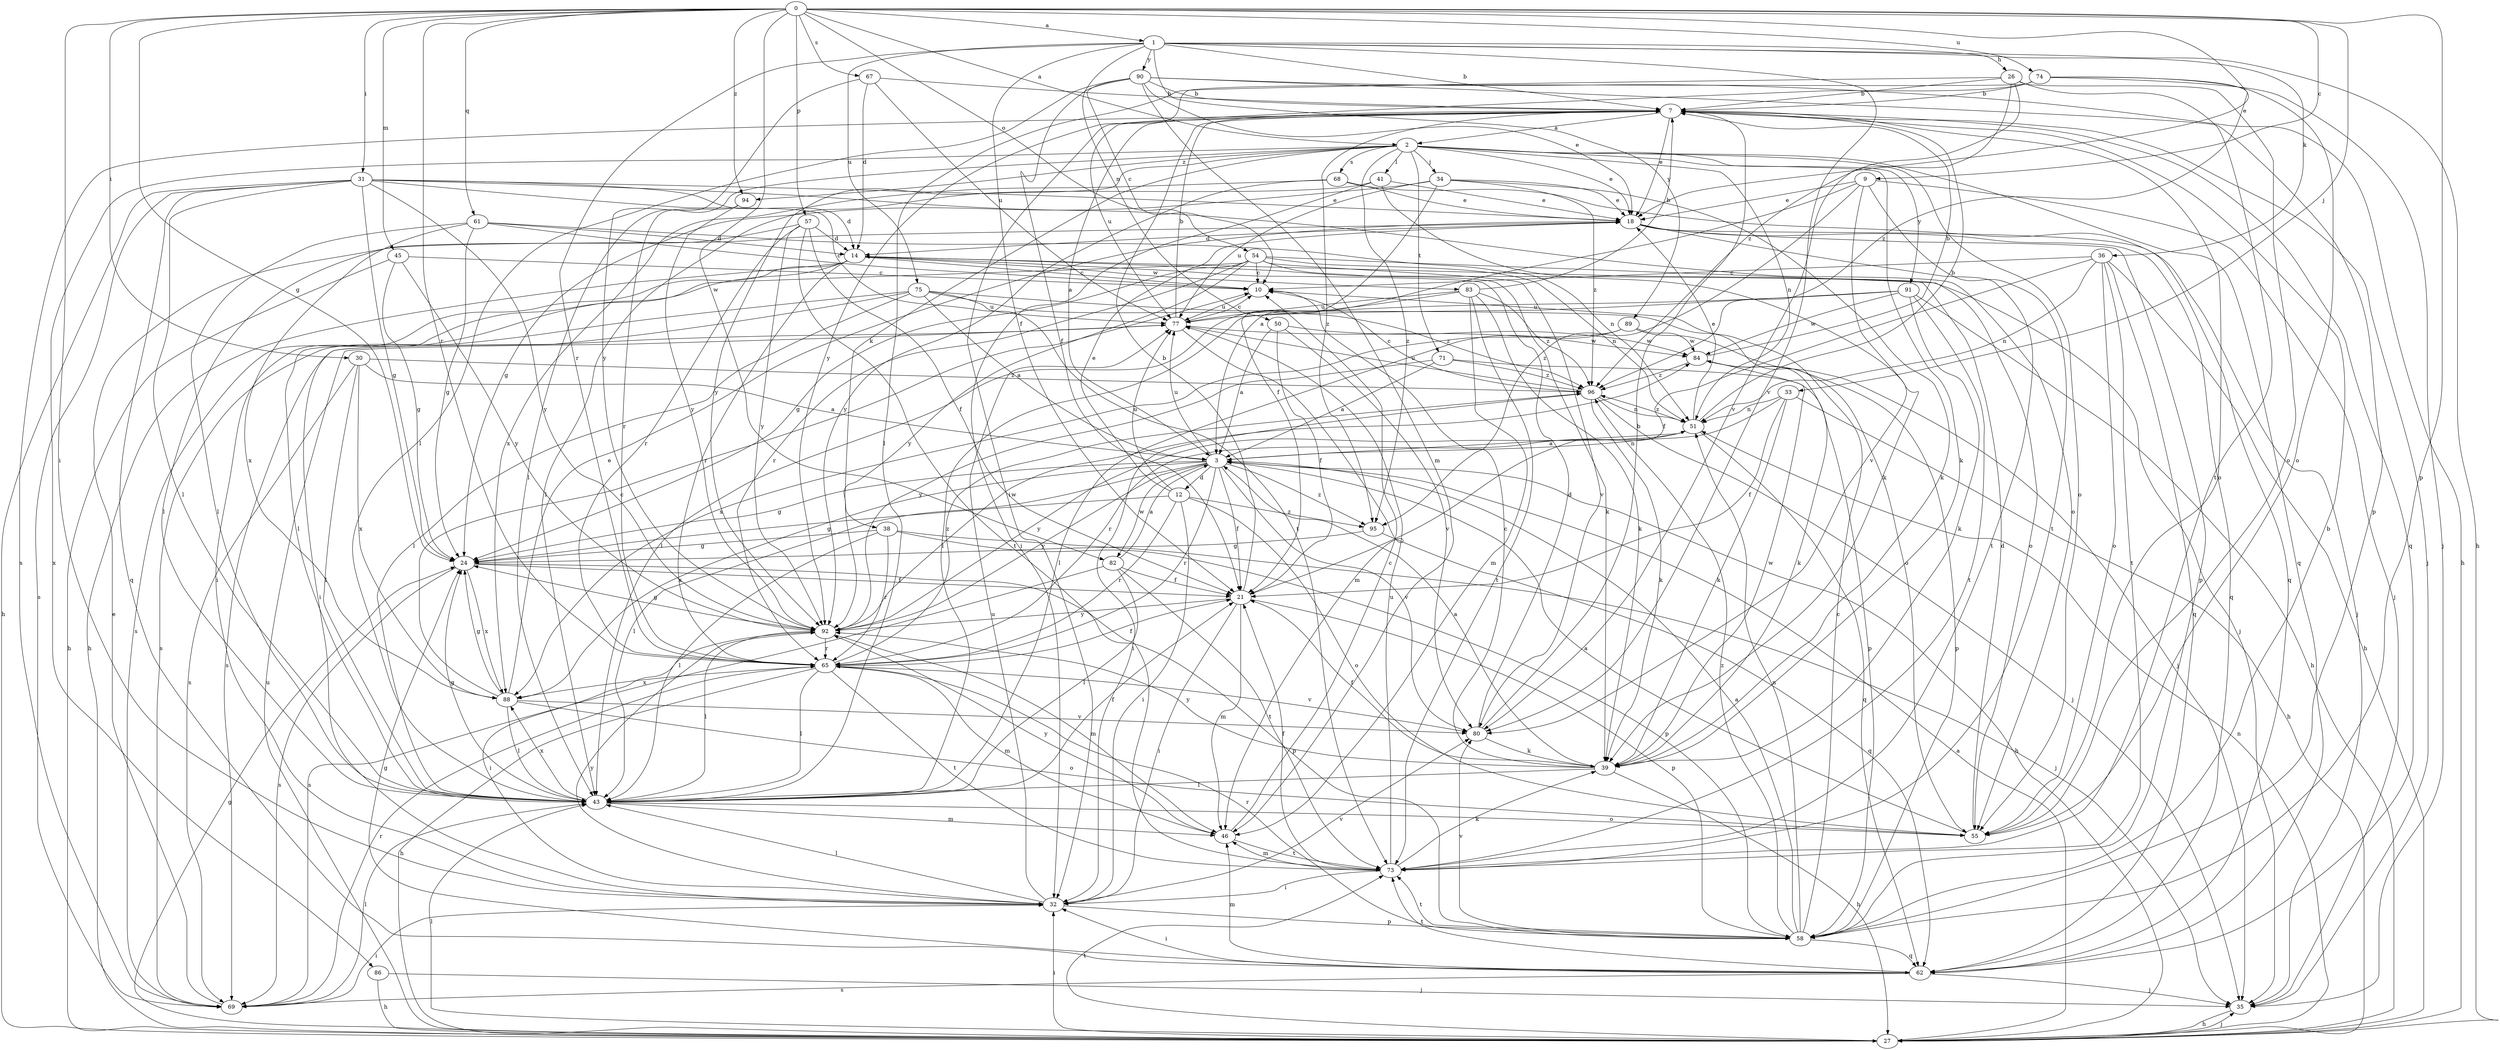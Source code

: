 strict digraph  {
0;
1;
2;
3;
7;
9;
10;
12;
14;
18;
21;
24;
26;
27;
30;
31;
32;
33;
34;
35;
36;
38;
39;
41;
43;
45;
46;
50;
51;
54;
55;
57;
58;
61;
62;
65;
67;
68;
69;
71;
73;
74;
75;
77;
80;
82;
83;
84;
86;
88;
89;
90;
91;
92;
94;
95;
96;
0 -> 1  [label=a];
0 -> 2  [label=a];
0 -> 9  [label=c];
0 -> 18  [label=e];
0 -> 24  [label=g];
0 -> 30  [label=i];
0 -> 31  [label=i];
0 -> 32  [label=i];
0 -> 33  [label=j];
0 -> 45  [label=m];
0 -> 54  [label=o];
0 -> 57  [label=p];
0 -> 58  [label=p];
0 -> 61  [label=q];
0 -> 65  [label=r];
0 -> 67  [label=s];
0 -> 74  [label=u];
0 -> 82  [label=w];
0 -> 94  [label=z];
1 -> 7  [label=b];
1 -> 21  [label=f];
1 -> 26  [label=h];
1 -> 27  [label=h];
1 -> 36  [label=k];
1 -> 50  [label=n];
1 -> 65  [label=r];
1 -> 75  [label=u];
1 -> 80  [label=v];
1 -> 89  [label=y];
1 -> 90  [label=y];
2 -> 18  [label=e];
2 -> 34  [label=j];
2 -> 38  [label=k];
2 -> 39  [label=k];
2 -> 41  [label=l];
2 -> 43  [label=l];
2 -> 51  [label=n];
2 -> 55  [label=o];
2 -> 62  [label=q];
2 -> 68  [label=s];
2 -> 71  [label=t];
2 -> 86  [label=x];
2 -> 91  [label=y];
2 -> 92  [label=y];
2 -> 94  [label=z];
2 -> 95  [label=z];
3 -> 12  [label=d];
3 -> 21  [label=f];
3 -> 24  [label=g];
3 -> 27  [label=h];
3 -> 43  [label=l];
3 -> 51  [label=n];
3 -> 65  [label=r];
3 -> 77  [label=u];
3 -> 80  [label=v];
3 -> 82  [label=w];
3 -> 88  [label=x];
3 -> 92  [label=y];
3 -> 95  [label=z];
7 -> 2  [label=a];
7 -> 3  [label=a];
7 -> 18  [label=e];
7 -> 35  [label=j];
7 -> 55  [label=o];
7 -> 62  [label=q];
7 -> 69  [label=s];
7 -> 77  [label=u];
7 -> 95  [label=z];
9 -> 3  [label=a];
9 -> 18  [label=e];
9 -> 35  [label=j];
9 -> 73  [label=t];
9 -> 80  [label=v];
9 -> 95  [label=z];
10 -> 77  [label=u];
12 -> 18  [label=e];
12 -> 24  [label=g];
12 -> 32  [label=i];
12 -> 55  [label=o];
12 -> 65  [label=r];
12 -> 77  [label=u];
12 -> 95  [label=z];
14 -> 10  [label=c];
14 -> 27  [label=h];
14 -> 35  [label=j];
14 -> 43  [label=l];
14 -> 65  [label=r];
14 -> 69  [label=s];
14 -> 83  [label=w];
18 -> 14  [label=d];
18 -> 35  [label=j];
18 -> 58  [label=p];
18 -> 62  [label=q];
18 -> 73  [label=t];
21 -> 7  [label=b];
21 -> 32  [label=i];
21 -> 46  [label=m];
21 -> 58  [label=p];
21 -> 92  [label=y];
24 -> 21  [label=f];
24 -> 58  [label=p];
24 -> 69  [label=s];
24 -> 88  [label=x];
26 -> 7  [label=b];
26 -> 43  [label=l];
26 -> 55  [label=o];
26 -> 73  [label=t];
26 -> 80  [label=v];
26 -> 96  [label=z];
27 -> 3  [label=a];
27 -> 24  [label=g];
27 -> 32  [label=i];
27 -> 35  [label=j];
27 -> 43  [label=l];
27 -> 51  [label=n];
27 -> 73  [label=t];
27 -> 77  [label=u];
30 -> 3  [label=a];
30 -> 43  [label=l];
30 -> 69  [label=s];
30 -> 88  [label=x];
30 -> 96  [label=z];
31 -> 14  [label=d];
31 -> 18  [label=e];
31 -> 24  [label=g];
31 -> 27  [label=h];
31 -> 43  [label=l];
31 -> 55  [label=o];
31 -> 62  [label=q];
31 -> 69  [label=s];
31 -> 73  [label=t];
31 -> 92  [label=y];
32 -> 43  [label=l];
32 -> 58  [label=p];
32 -> 77  [label=u];
32 -> 80  [label=v];
32 -> 92  [label=y];
33 -> 21  [label=f];
33 -> 27  [label=h];
33 -> 39  [label=k];
33 -> 51  [label=n];
33 -> 65  [label=r];
34 -> 18  [label=e];
34 -> 21  [label=f];
34 -> 24  [label=g];
34 -> 39  [label=k];
34 -> 77  [label=u];
34 -> 96  [label=z];
35 -> 27  [label=h];
36 -> 10  [label=c];
36 -> 21  [label=f];
36 -> 27  [label=h];
36 -> 51  [label=n];
36 -> 55  [label=o];
36 -> 62  [label=q];
36 -> 73  [label=t];
38 -> 24  [label=g];
38 -> 35  [label=j];
38 -> 43  [label=l];
38 -> 58  [label=p];
38 -> 65  [label=r];
39 -> 3  [label=a];
39 -> 10  [label=c];
39 -> 21  [label=f];
39 -> 27  [label=h];
39 -> 43  [label=l];
39 -> 84  [label=w];
39 -> 92  [label=y];
41 -> 18  [label=e];
41 -> 32  [label=i];
41 -> 39  [label=k];
41 -> 43  [label=l];
43 -> 21  [label=f];
43 -> 24  [label=g];
43 -> 46  [label=m];
43 -> 55  [label=o];
43 -> 88  [label=x];
45 -> 10  [label=c];
45 -> 24  [label=g];
45 -> 27  [label=h];
45 -> 92  [label=y];
46 -> 10  [label=c];
46 -> 73  [label=t];
46 -> 92  [label=y];
50 -> 3  [label=a];
50 -> 21  [label=f];
50 -> 80  [label=v];
50 -> 84  [label=w];
51 -> 3  [label=a];
51 -> 7  [label=b];
51 -> 18  [label=e];
51 -> 62  [label=q];
51 -> 92  [label=y];
51 -> 96  [label=z];
54 -> 10  [label=c];
54 -> 24  [label=g];
54 -> 32  [label=i];
54 -> 39  [label=k];
54 -> 51  [label=n];
54 -> 55  [label=o];
54 -> 65  [label=r];
54 -> 80  [label=v];
54 -> 92  [label=y];
55 -> 3  [label=a];
55 -> 14  [label=d];
57 -> 14  [label=d];
57 -> 21  [label=f];
57 -> 43  [label=l];
57 -> 65  [label=r];
57 -> 73  [label=t];
57 -> 92  [label=y];
58 -> 3  [label=a];
58 -> 7  [label=b];
58 -> 10  [label=c];
58 -> 51  [label=n];
58 -> 62  [label=q];
58 -> 65  [label=r];
58 -> 73  [label=t];
58 -> 80  [label=v];
58 -> 96  [label=z];
61 -> 10  [label=c];
61 -> 14  [label=d];
61 -> 24  [label=g];
61 -> 43  [label=l];
61 -> 51  [label=n];
61 -> 88  [label=x];
62 -> 24  [label=g];
62 -> 32  [label=i];
62 -> 35  [label=j];
62 -> 46  [label=m];
62 -> 69  [label=s];
62 -> 73  [label=t];
65 -> 21  [label=f];
65 -> 27  [label=h];
65 -> 43  [label=l];
65 -> 46  [label=m];
65 -> 73  [label=t];
65 -> 80  [label=v];
65 -> 88  [label=x];
65 -> 96  [label=z];
67 -> 7  [label=b];
67 -> 14  [label=d];
67 -> 77  [label=u];
67 -> 92  [label=y];
68 -> 18  [label=e];
68 -> 62  [label=q];
68 -> 88  [label=x];
68 -> 92  [label=y];
69 -> 18  [label=e];
69 -> 32  [label=i];
69 -> 43  [label=l];
69 -> 65  [label=r];
71 -> 3  [label=a];
71 -> 58  [label=p];
71 -> 92  [label=y];
71 -> 96  [label=z];
73 -> 21  [label=f];
73 -> 32  [label=i];
73 -> 39  [label=k];
73 -> 46  [label=m];
73 -> 77  [label=u];
74 -> 7  [label=b];
74 -> 32  [label=i];
74 -> 35  [label=j];
74 -> 55  [label=o];
74 -> 92  [label=y];
74 -> 96  [label=z];
75 -> 3  [label=a];
75 -> 32  [label=i];
75 -> 43  [label=l];
75 -> 55  [label=o];
75 -> 69  [label=s];
75 -> 77  [label=u];
75 -> 96  [label=z];
77 -> 7  [label=b];
77 -> 10  [label=c];
77 -> 46  [label=m];
77 -> 69  [label=s];
77 -> 84  [label=w];
80 -> 7  [label=b];
80 -> 14  [label=d];
80 -> 39  [label=k];
82 -> 3  [label=a];
82 -> 21  [label=f];
82 -> 43  [label=l];
82 -> 69  [label=s];
82 -> 73  [label=t];
83 -> 7  [label=b];
83 -> 39  [label=k];
83 -> 43  [label=l];
83 -> 46  [label=m];
83 -> 73  [label=t];
83 -> 77  [label=u];
83 -> 96  [label=z];
84 -> 7  [label=b];
84 -> 39  [label=k];
84 -> 58  [label=p];
84 -> 96  [label=z];
86 -> 27  [label=h];
86 -> 35  [label=j];
88 -> 10  [label=c];
88 -> 18  [label=e];
88 -> 24  [label=g];
88 -> 43  [label=l];
88 -> 55  [label=o];
88 -> 80  [label=v];
89 -> 35  [label=j];
89 -> 43  [label=l];
89 -> 84  [label=w];
89 -> 88  [label=x];
90 -> 7  [label=b];
90 -> 10  [label=c];
90 -> 18  [label=e];
90 -> 21  [label=f];
90 -> 27  [label=h];
90 -> 43  [label=l];
90 -> 46  [label=m];
90 -> 58  [label=p];
91 -> 27  [label=h];
91 -> 39  [label=k];
91 -> 43  [label=l];
91 -> 73  [label=t];
91 -> 77  [label=u];
91 -> 84  [label=w];
92 -> 24  [label=g];
92 -> 32  [label=i];
92 -> 43  [label=l];
92 -> 46  [label=m];
92 -> 65  [label=r];
92 -> 84  [label=w];
94 -> 65  [label=r];
94 -> 92  [label=y];
95 -> 24  [label=g];
95 -> 62  [label=q];
96 -> 10  [label=c];
96 -> 32  [label=i];
96 -> 35  [label=j];
96 -> 39  [label=k];
96 -> 51  [label=n];
96 -> 77  [label=u];
}

